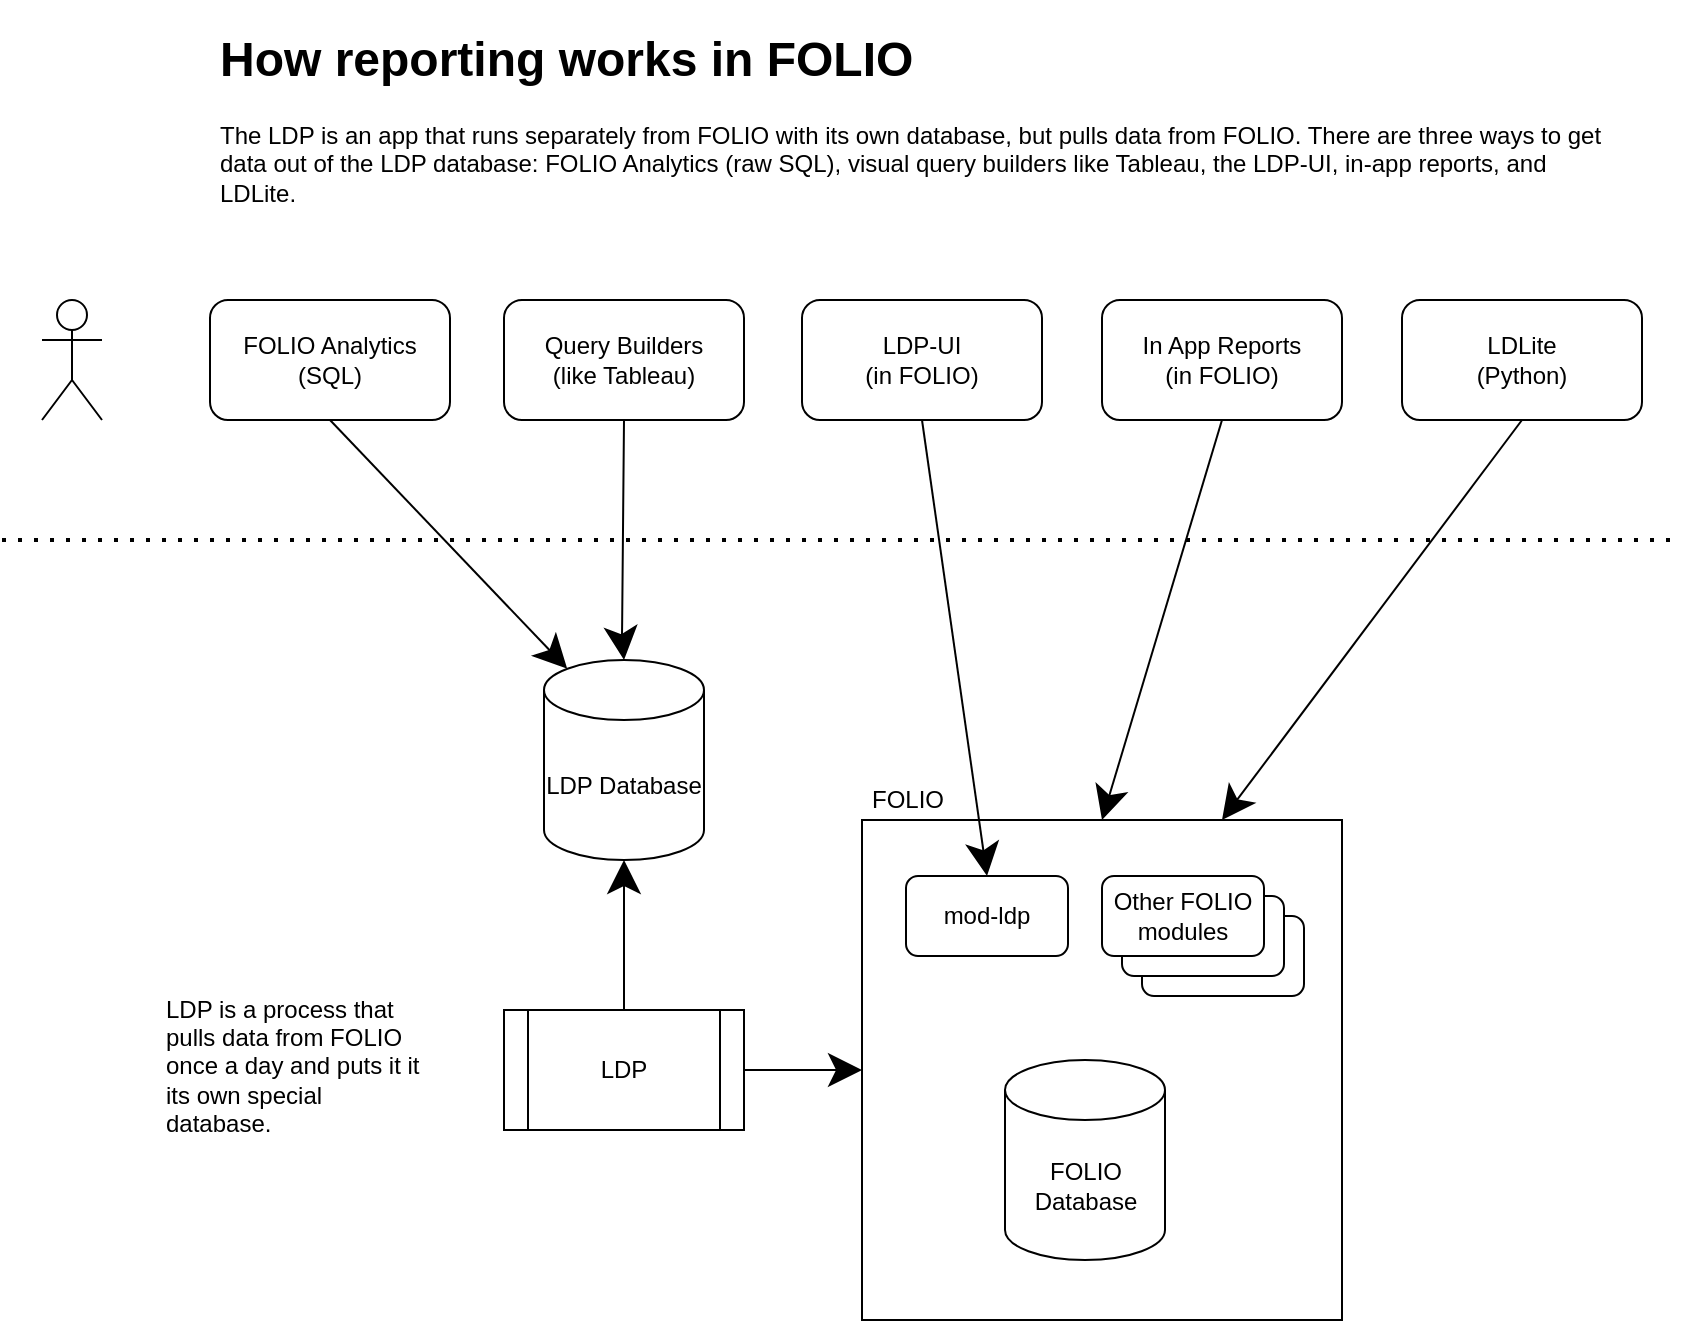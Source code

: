 <mxfile version="15.3.5" type="github">
  <diagram id="C5RBs43oDa-KdzZeNtuy" name="Page-1">
    <mxGraphModel dx="1244" dy="1385" grid="1" gridSize="10" guides="1" tooltips="1" connect="1" arrows="1" fold="1" page="1" pageScale="1" pageWidth="1100" pageHeight="850" math="0" shadow="0">
      <root>
        <mxCell id="WIyWlLk6GJQsqaUBKTNV-0" />
        <mxCell id="WIyWlLk6GJQsqaUBKTNV-1" parent="WIyWlLk6GJQsqaUBKTNV-0" />
        <mxCell id="0NKoxsxA9t4i3aU0X2-a-21" value="" style="rounded=0;whiteSpace=wrap;html=1;hachureGap=4;pointerEvents=0;align=left;horizontal=0;" vertex="1" parent="WIyWlLk6GJQsqaUBKTNV-1">
          <mxGeometry x="550" y="490" width="240" height="250" as="geometry" />
        </mxCell>
        <mxCell id="0NKoxsxA9t4i3aU0X2-a-23" value="mod-ldp" style="rounded=1;whiteSpace=wrap;html=1;hachureGap=4;pointerEvents=0;align=center;" vertex="1" parent="WIyWlLk6GJQsqaUBKTNV-1">
          <mxGeometry x="572" y="518" width="81" height="40" as="geometry" />
        </mxCell>
        <mxCell id="ZLskoHaiqCr__3fe_2wh-19" value="" style="endArrow=classic;html=1;startSize=14;endSize=14;sourcePerimeterSpacing=8;targetPerimeterSpacing=8;exitX=0.5;exitY=1;exitDx=0;exitDy=0;fontSize=11;entryX=0.5;entryY=0;entryDx=0;entryDy=0;" parent="WIyWlLk6GJQsqaUBKTNV-1" source="ZLskoHaiqCr__3fe_2wh-6" target="0NKoxsxA9t4i3aU0X2-a-23" edge="1">
          <mxGeometry width="50" height="50" relative="1" as="geometry">
            <mxPoint x="1030" y="1240" as="sourcePoint" />
            <mxPoint x="598" y="610" as="targetPoint" />
          </mxGeometry>
        </mxCell>
        <mxCell id="ZLskoHaiqCr__3fe_2wh-1" value="FOLIO Database" style="shape=cylinder3;whiteSpace=wrap;html=1;boundedLbl=1;backgroundOutline=1;size=15;hachureGap=4;pointerEvents=0;" parent="WIyWlLk6GJQsqaUBKTNV-1" vertex="1">
          <mxGeometry x="621.5" y="610" width="80" height="100" as="geometry" />
        </mxCell>
        <mxCell id="0NKoxsxA9t4i3aU0X2-a-29" value="" style="rounded=1;whiteSpace=wrap;html=1;hachureGap=4;pointerEvents=0;align=center;verticalAlign=middle;" vertex="1" parent="WIyWlLk6GJQsqaUBKTNV-1">
          <mxGeometry x="690" y="538" width="81" height="40" as="geometry" />
        </mxCell>
        <mxCell id="ZLskoHaiqCr__3fe_2wh-0" value="LDP Database" style="shape=cylinder3;whiteSpace=wrap;html=1;boundedLbl=1;backgroundOutline=1;size=15;hachureGap=4;pointerEvents=0;" parent="WIyWlLk6GJQsqaUBKTNV-1" vertex="1">
          <mxGeometry x="391" y="410" width="80" height="100" as="geometry" />
        </mxCell>
        <mxCell id="ZLskoHaiqCr__3fe_2wh-3" value="FOLIO Analytics (SQL)" style="rounded=1;whiteSpace=wrap;html=1;hachureGap=4;pointerEvents=0;" parent="WIyWlLk6GJQsqaUBKTNV-1" vertex="1">
          <mxGeometry x="224" y="230" width="120" height="60" as="geometry" />
        </mxCell>
        <mxCell id="ZLskoHaiqCr__3fe_2wh-4" value="In App Reports&lt;br&gt;(in FOLIO)" style="rounded=1;whiteSpace=wrap;html=1;hachureGap=4;pointerEvents=0;" parent="WIyWlLk6GJQsqaUBKTNV-1" vertex="1">
          <mxGeometry x="670" y="230" width="120" height="60" as="geometry" />
        </mxCell>
        <mxCell id="ZLskoHaiqCr__3fe_2wh-6" value="LDP-UI &lt;br&gt;(in FOLIO)" style="rounded=1;whiteSpace=wrap;html=1;hachureGap=4;pointerEvents=0;" parent="WIyWlLk6GJQsqaUBKTNV-1" vertex="1">
          <mxGeometry x="520" y="230" width="120" height="60" as="geometry" />
        </mxCell>
        <mxCell id="ZLskoHaiqCr__3fe_2wh-8" value="LDP" style="shape=process;whiteSpace=wrap;html=1;backgroundOutline=1;hachureGap=4;pointerEvents=0;" parent="WIyWlLk6GJQsqaUBKTNV-1" vertex="1">
          <mxGeometry x="371" y="585" width="120" height="60" as="geometry" />
        </mxCell>
        <mxCell id="ZLskoHaiqCr__3fe_2wh-21" value="" style="endArrow=classic;html=1;startSize=14;endSize=14;sourcePerimeterSpacing=6;targetPerimeterSpacing=8;exitX=0.5;exitY=1;exitDx=0;exitDy=0;entryX=0.145;entryY=0;entryDx=0;entryDy=4.35;entryPerimeter=0;" parent="WIyWlLk6GJQsqaUBKTNV-1" source="ZLskoHaiqCr__3fe_2wh-3" target="ZLskoHaiqCr__3fe_2wh-0" edge="1">
          <mxGeometry width="50" height="50" relative="1" as="geometry">
            <mxPoint x="504" y="740" as="sourcePoint" />
            <mxPoint x="460" y="530" as="targetPoint" />
            <Array as="points" />
          </mxGeometry>
        </mxCell>
        <mxCell id="ZLskoHaiqCr__3fe_2wh-25" value="&lt;h1&gt;How reporting works in FOLIO&lt;/h1&gt;&lt;p&gt;The LDP is an app that runs separately from FOLIO with its own database, but pulls data from FOLIO. There are three ways to get data out of the LDP database: FOLIO Analytics (raw SQL), visual query builders like Tableau, the LDP-UI, in-app reports, and LDLite.&lt;/p&gt;" style="text;html=1;strokeColor=none;fillColor=none;spacing=5;spacingTop=-20;whiteSpace=wrap;overflow=hidden;rounded=0;hachureGap=4;pointerEvents=0;" parent="WIyWlLk6GJQsqaUBKTNV-1" vertex="1">
          <mxGeometry x="224" y="90" width="706" height="120" as="geometry" />
        </mxCell>
        <mxCell id="ZLskoHaiqCr__3fe_2wh-26" value="LDP is a process that pulls data from FOLIO once a day and puts it it its own special database." style="text;html=1;strokeColor=none;fillColor=none;align=left;verticalAlign=middle;whiteSpace=wrap;rounded=0;hachureGap=4;pointerEvents=0;" parent="WIyWlLk6GJQsqaUBKTNV-1" vertex="1">
          <mxGeometry x="200" y="568" width="130" height="90" as="geometry" />
        </mxCell>
        <mxCell id="0NKoxsxA9t4i3aU0X2-a-0" value="" style="shape=umlActor;verticalLabelPosition=bottom;verticalAlign=top;html=1;outlineConnect=0;hachureGap=4;pointerEvents=0;" vertex="1" parent="WIyWlLk6GJQsqaUBKTNV-1">
          <mxGeometry x="140" y="230" width="30" height="60" as="geometry" />
        </mxCell>
        <mxCell id="0NKoxsxA9t4i3aU0X2-a-7" value="" style="endArrow=none;dashed=1;html=1;dashPattern=1 3;strokeWidth=2;startSize=14;endSize=14;sourcePerimeterSpacing=8;targetPerimeterSpacing=8;" edge="1" parent="WIyWlLk6GJQsqaUBKTNV-1">
          <mxGeometry width="50" height="50" relative="1" as="geometry">
            <mxPoint x="120" y="350" as="sourcePoint" />
            <mxPoint x="960" y="350" as="targetPoint" />
          </mxGeometry>
        </mxCell>
        <mxCell id="0NKoxsxA9t4i3aU0X2-a-13" value="" style="endArrow=classic;html=1;startSize=14;endSize=14;sourcePerimeterSpacing=8;targetPerimeterSpacing=8;exitX=0.5;exitY=1;exitDx=0;exitDy=0;entryX=0.5;entryY=0;entryDx=0;entryDy=0;" edge="1" parent="WIyWlLk6GJQsqaUBKTNV-1" source="ZLskoHaiqCr__3fe_2wh-4" target="0NKoxsxA9t4i3aU0X2-a-21">
          <mxGeometry width="50" height="50" relative="1" as="geometry">
            <mxPoint x="570" y="420" as="sourcePoint" />
            <mxPoint x="730" y="400" as="targetPoint" />
          </mxGeometry>
        </mxCell>
        <mxCell id="0NKoxsxA9t4i3aU0X2-a-14" value="Query Builders&lt;br&gt;(like Tableau)" style="rounded=1;whiteSpace=wrap;html=1;hachureGap=4;pointerEvents=0;" vertex="1" parent="WIyWlLk6GJQsqaUBKTNV-1">
          <mxGeometry x="371" y="230" width="120" height="60" as="geometry" />
        </mxCell>
        <mxCell id="0NKoxsxA9t4i3aU0X2-a-15" value="" style="endArrow=classic;html=1;startSize=14;endSize=14;sourcePerimeterSpacing=8;targetPerimeterSpacing=8;exitX=0.5;exitY=1;exitDx=0;exitDy=0;entryX=0.5;entryY=0;entryDx=0;entryDy=0;entryPerimeter=0;" edge="1" parent="WIyWlLk6GJQsqaUBKTNV-1" source="0NKoxsxA9t4i3aU0X2-a-14" target="ZLskoHaiqCr__3fe_2wh-0">
          <mxGeometry width="50" height="50" relative="1" as="geometry">
            <mxPoint x="130" y="520" as="sourcePoint" />
            <mxPoint x="180" y="470" as="targetPoint" />
            <Array as="points">
              <mxPoint x="430" y="400" />
            </Array>
          </mxGeometry>
        </mxCell>
        <mxCell id="0NKoxsxA9t4i3aU0X2-a-24" value="FOLIO" style="text;html=1;strokeColor=none;fillColor=none;align=center;verticalAlign=middle;whiteSpace=wrap;rounded=0;hachureGap=4;pointerEvents=0;" vertex="1" parent="WIyWlLk6GJQsqaUBKTNV-1">
          <mxGeometry x="553" y="470" width="40" height="20" as="geometry" />
        </mxCell>
        <mxCell id="0NKoxsxA9t4i3aU0X2-a-26" value="LDLite&lt;br&gt;(Python)" style="rounded=1;whiteSpace=wrap;html=1;hachureGap=4;pointerEvents=0;" vertex="1" parent="WIyWlLk6GJQsqaUBKTNV-1">
          <mxGeometry x="820" y="230" width="120" height="60" as="geometry" />
        </mxCell>
        <mxCell id="0NKoxsxA9t4i3aU0X2-a-30" value="" style="endArrow=classic;html=1;startSize=14;endSize=14;sourcePerimeterSpacing=8;targetPerimeterSpacing=8;exitX=0.5;exitY=1;exitDx=0;exitDy=0;entryX=0.75;entryY=0;entryDx=0;entryDy=0;" edge="1" parent="WIyWlLk6GJQsqaUBKTNV-1" source="0NKoxsxA9t4i3aU0X2-a-26" target="0NKoxsxA9t4i3aU0X2-a-21">
          <mxGeometry width="50" height="50" relative="1" as="geometry">
            <mxPoint x="740" y="300" as="sourcePoint" />
            <mxPoint x="680" y="500" as="targetPoint" />
          </mxGeometry>
        </mxCell>
        <mxCell id="0NKoxsxA9t4i3aU0X2-a-28" value="" style="rounded=1;whiteSpace=wrap;html=1;hachureGap=4;pointerEvents=0;align=center;" vertex="1" parent="WIyWlLk6GJQsqaUBKTNV-1">
          <mxGeometry x="680" y="528" width="81" height="40" as="geometry" />
        </mxCell>
        <mxCell id="0NKoxsxA9t4i3aU0X2-a-27" value="Other FOLIO&lt;br&gt;modules" style="rounded=1;whiteSpace=wrap;html=1;hachureGap=4;pointerEvents=0;align=center;" vertex="1" parent="WIyWlLk6GJQsqaUBKTNV-1">
          <mxGeometry x="670" y="518" width="81" height="40" as="geometry" />
        </mxCell>
        <mxCell id="0NKoxsxA9t4i3aU0X2-a-31" value="" style="endArrow=classic;html=1;fontSize=11;startSize=14;endSize=14;sourcePerimeterSpacing=8;targetPerimeterSpacing=8;entryX=0;entryY=0.5;entryDx=0;entryDy=0;exitX=1;exitY=0.5;exitDx=0;exitDy=0;" edge="1" parent="WIyWlLk6GJQsqaUBKTNV-1" source="ZLskoHaiqCr__3fe_2wh-8" target="0NKoxsxA9t4i3aU0X2-a-21">
          <mxGeometry width="50" height="50" relative="1" as="geometry">
            <mxPoint x="530" y="660" as="sourcePoint" />
            <mxPoint x="540" y="620" as="targetPoint" />
          </mxGeometry>
        </mxCell>
        <mxCell id="0NKoxsxA9t4i3aU0X2-a-32" value="" style="endArrow=classic;html=1;fontSize=11;startSize=14;endSize=14;sourcePerimeterSpacing=8;targetPerimeterSpacing=8;entryX=0.5;entryY=1;entryDx=0;entryDy=0;entryPerimeter=0;exitX=0.5;exitY=0;exitDx=0;exitDy=0;" edge="1" parent="WIyWlLk6GJQsqaUBKTNV-1" source="ZLskoHaiqCr__3fe_2wh-8" target="ZLskoHaiqCr__3fe_2wh-0">
          <mxGeometry width="50" height="50" relative="1" as="geometry">
            <mxPoint x="530" y="660" as="sourcePoint" />
            <mxPoint x="580" y="610" as="targetPoint" />
          </mxGeometry>
        </mxCell>
      </root>
    </mxGraphModel>
  </diagram>
</mxfile>
